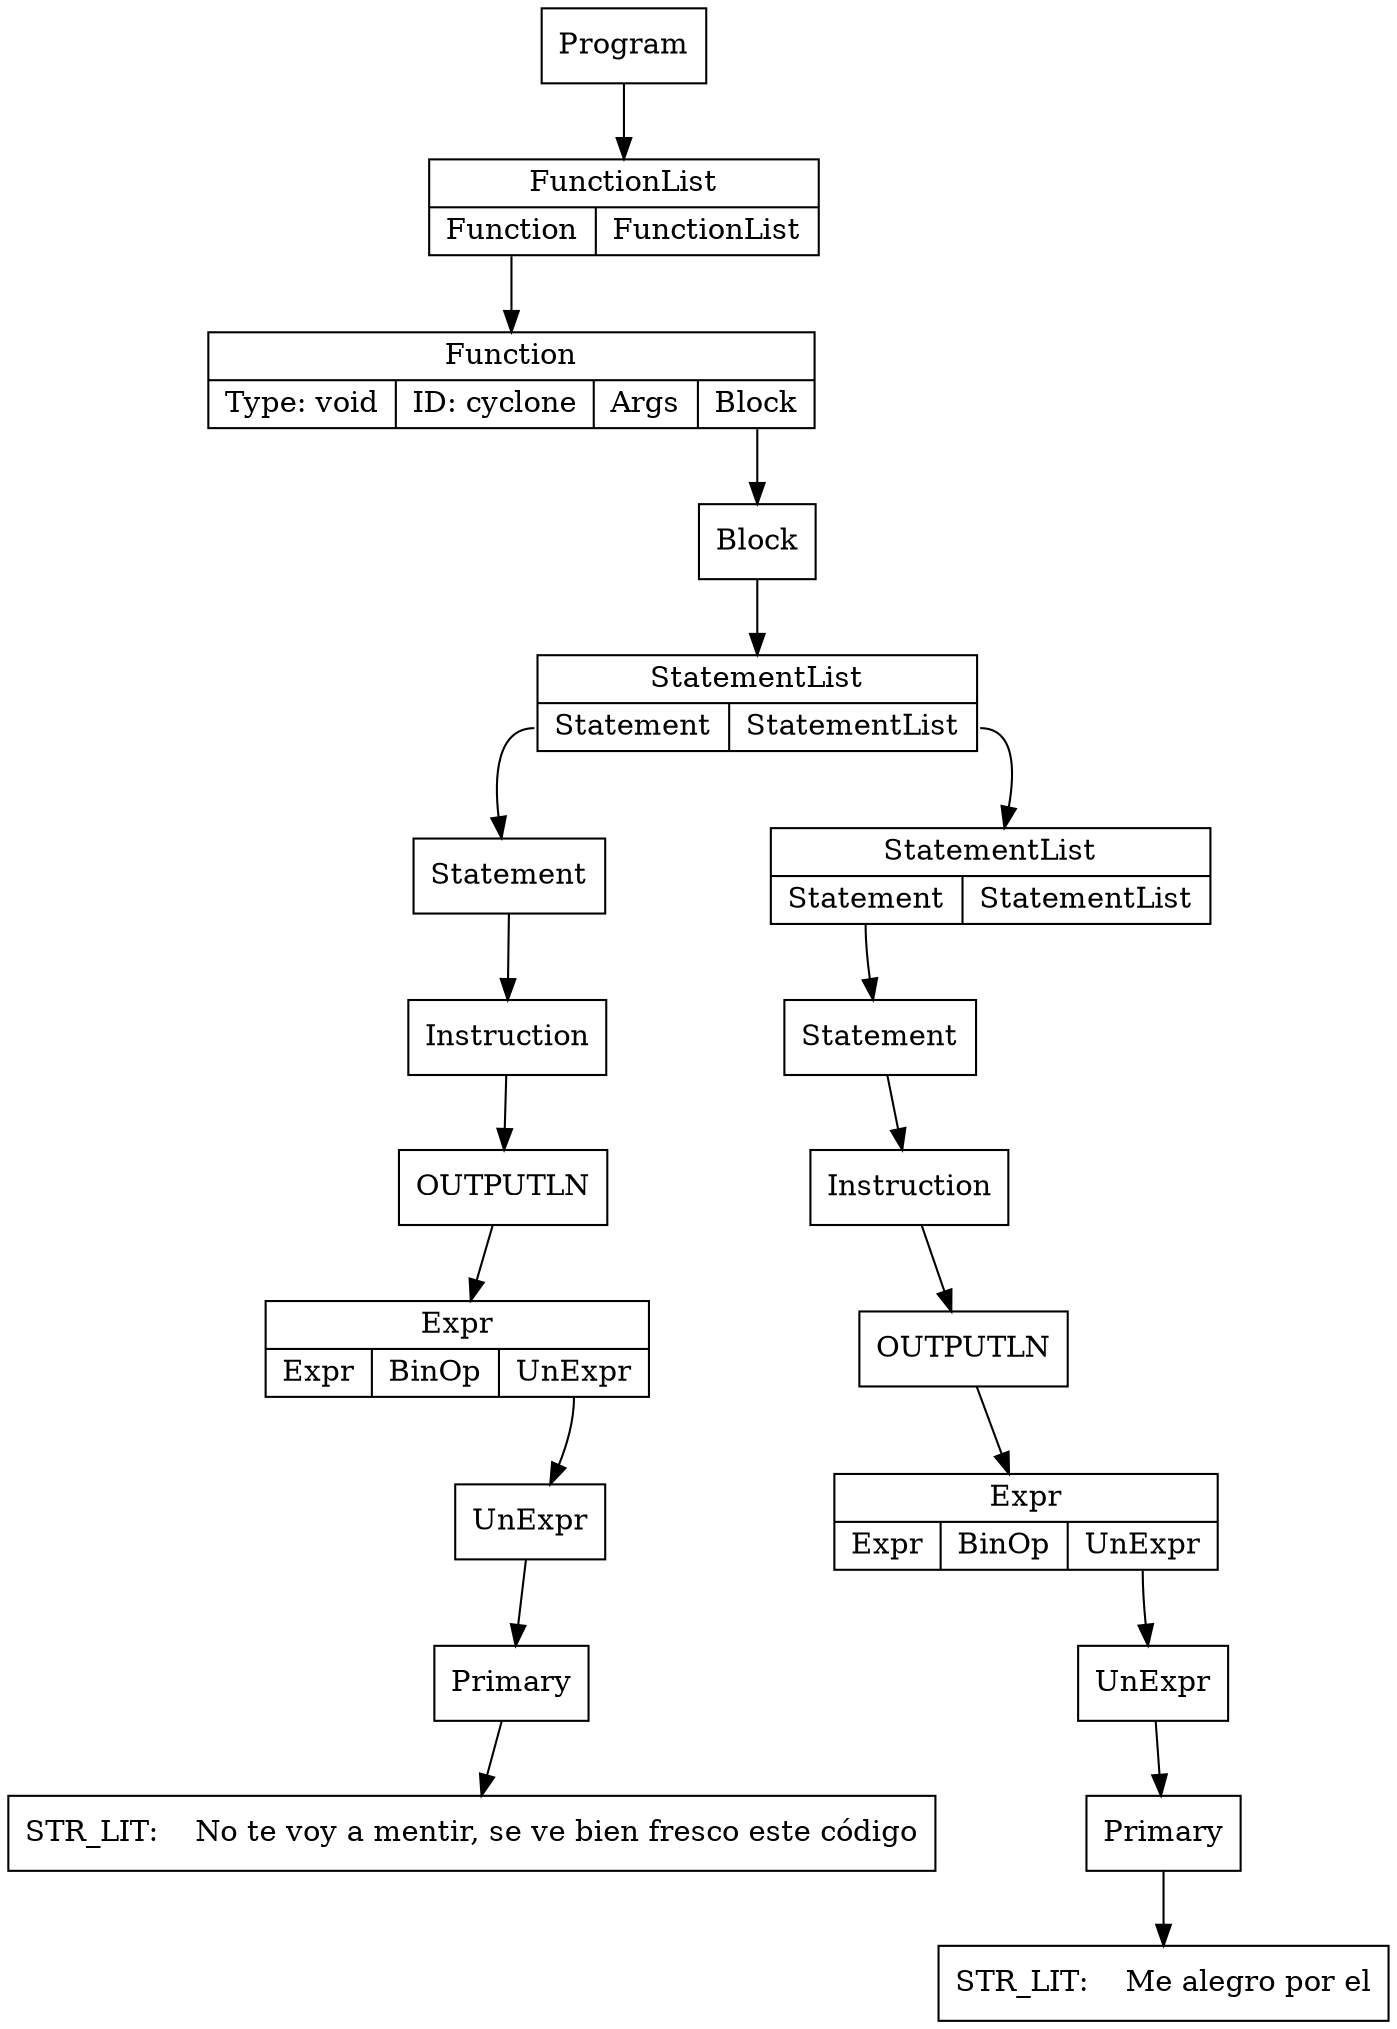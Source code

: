 digraph ccTree {
graph[nodesep="1"]
	node [shape=box]
	node [shape=box]
	n0 [label = "Primary"]
	n1 [label = "STR_LIT:    No te voy a mentir, se ve bien fresco este código"]
	n0-> n1
	n2 [label = "UnExpr"]
	n2-> n0
	n3 [label = "{Expr | {<e>Expr | <bo>BinOp | <ue>UnExpr}}", shape="record"]
	n3:ue-> n2
	n4 [label = "Instruction"]
	n5 [label = "OUTPUTLN"]
	n4-> n5
	n5-> n3
	n6 [label = "Statement"]
	n6-> n4
	n7 [label = "Primary"]
	n8 [label = "STR_LIT:    Me alegro por el"]
	n7-> n8
	n9 [label = "UnExpr"]
	n9-> n7
	n10 [label = "{Expr | {<e>Expr | <bo>BinOp | <ue>UnExpr}}", shape="record"]
	n10:ue-> n9
	n11 [label = "Instruction"]
	n12 [label = "OUTPUTLN"]
	n11-> n12
	n12-> n10
	n13 [label = "Statement"]
	n13-> n11
	n14 [label = "{StatementList | {<s>Statement | <sl>StatementList}}", shape="record"]
	n14:s-> n13
	n15 [label = "{StatementList | {<s>Statement | <sl>StatementList}}", shape="record"]
	n15:s-> n6
	n15:sl-> n14
	n16 [label = "Block"]
	n16-> n15
	n17 [label = "{Function | {Type: void | ID: cyclone | <a>Args | <b>Block}}", shape="record"]
	n17:b-> n16
	n18 [label = "{FunctionList | {<f> Function | <fl> FunctionList}}", shape="record"]
	n18:f-> n17
	n19 [label = "Program"]
	n19-> n18
}